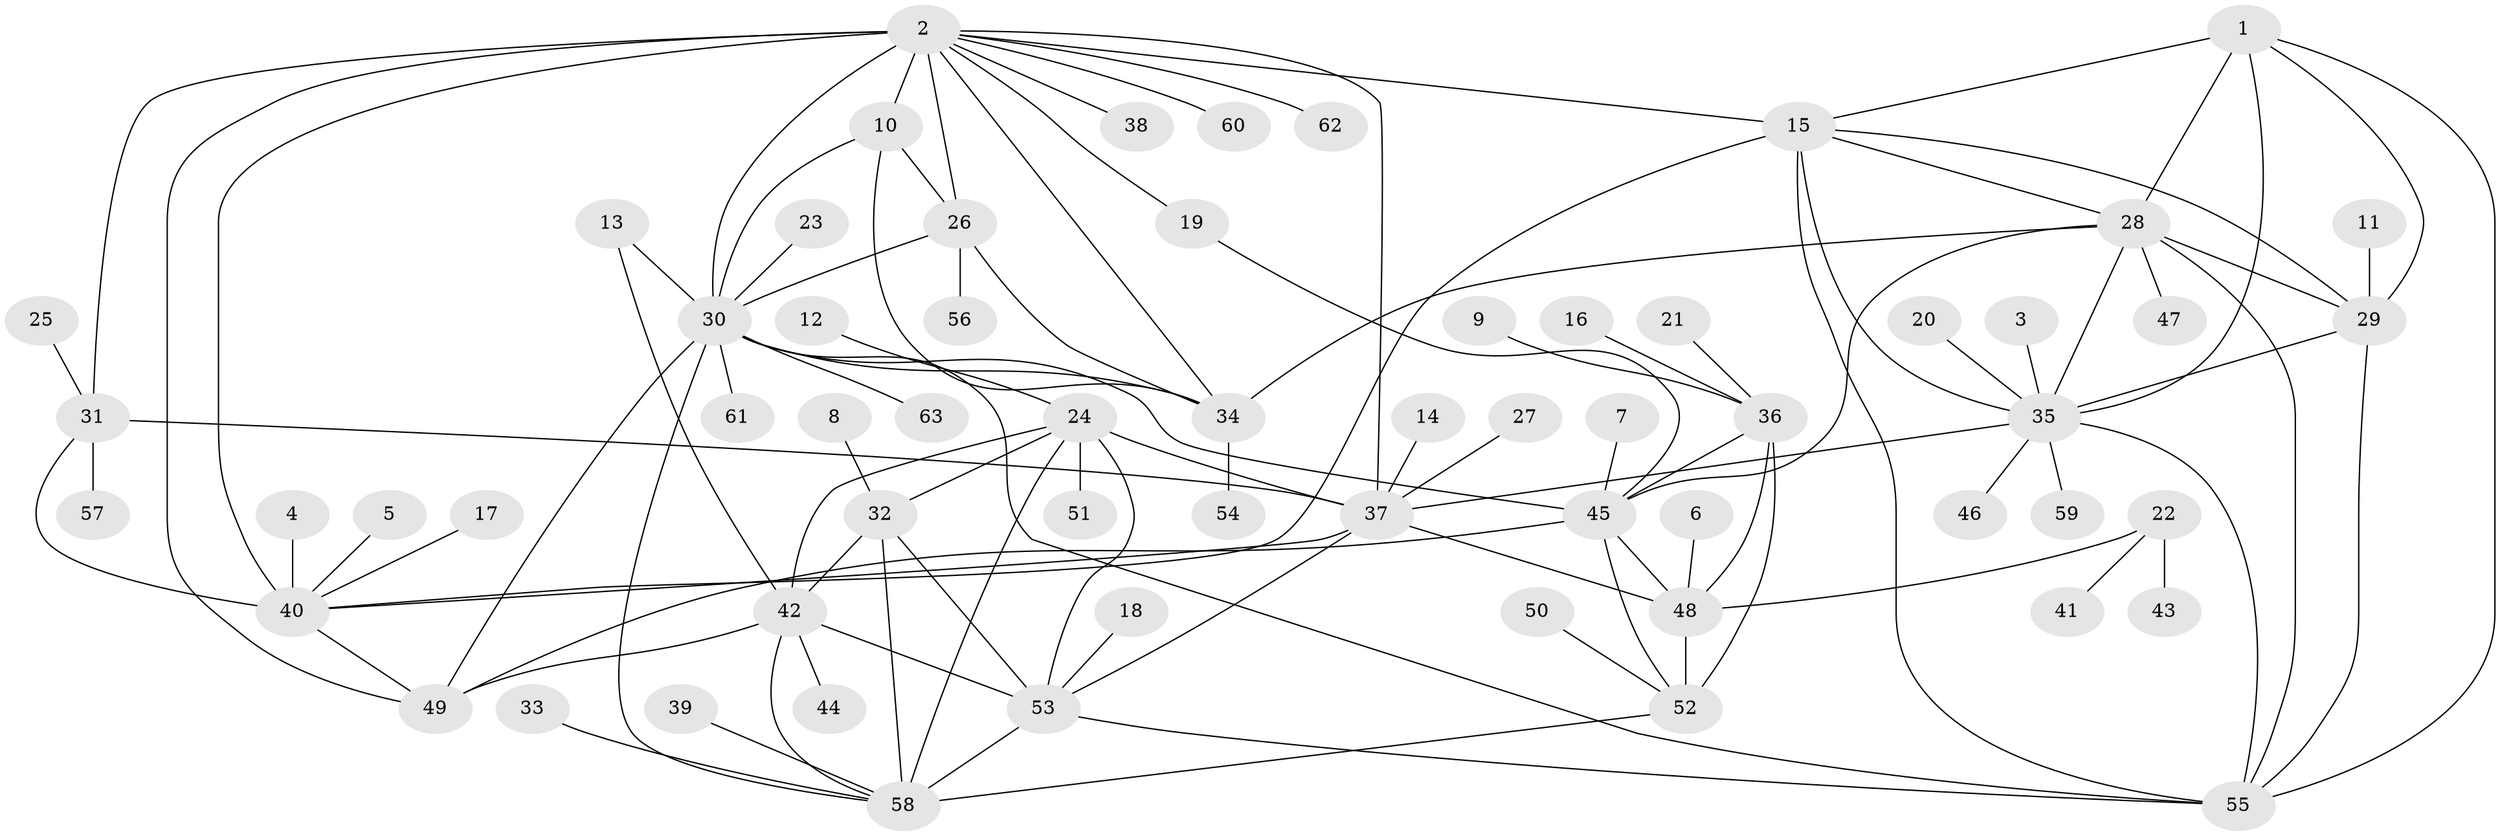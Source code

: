 // original degree distribution, {5: 0.024, 8: 0.032, 6: 0.024, 10: 0.04, 12: 0.016, 9: 0.056, 13: 0.008, 7: 0.032, 11: 0.008, 1: 0.592, 2: 0.112, 4: 0.024, 3: 0.032}
// Generated by graph-tools (version 1.1) at 2025/26/03/09/25 03:26:37]
// undirected, 63 vertices, 106 edges
graph export_dot {
graph [start="1"]
  node [color=gray90,style=filled];
  1;
  2;
  3;
  4;
  5;
  6;
  7;
  8;
  9;
  10;
  11;
  12;
  13;
  14;
  15;
  16;
  17;
  18;
  19;
  20;
  21;
  22;
  23;
  24;
  25;
  26;
  27;
  28;
  29;
  30;
  31;
  32;
  33;
  34;
  35;
  36;
  37;
  38;
  39;
  40;
  41;
  42;
  43;
  44;
  45;
  46;
  47;
  48;
  49;
  50;
  51;
  52;
  53;
  54;
  55;
  56;
  57;
  58;
  59;
  60;
  61;
  62;
  63;
  1 -- 15 [weight=1.0];
  1 -- 28 [weight=1.0];
  1 -- 29 [weight=1.0];
  1 -- 35 [weight=1.0];
  1 -- 55 [weight=1.0];
  2 -- 10 [weight=2.0];
  2 -- 15 [weight=1.0];
  2 -- 19 [weight=1.0];
  2 -- 26 [weight=2.0];
  2 -- 30 [weight=2.0];
  2 -- 31 [weight=2.0];
  2 -- 34 [weight=2.0];
  2 -- 37 [weight=2.0];
  2 -- 38 [weight=1.0];
  2 -- 40 [weight=4.0];
  2 -- 49 [weight=1.0];
  2 -- 60 [weight=1.0];
  2 -- 62 [weight=1.0];
  3 -- 35 [weight=1.0];
  4 -- 40 [weight=1.0];
  5 -- 40 [weight=1.0];
  6 -- 48 [weight=1.0];
  7 -- 45 [weight=1.0];
  8 -- 32 [weight=1.0];
  9 -- 36 [weight=1.0];
  10 -- 26 [weight=1.0];
  10 -- 30 [weight=1.0];
  10 -- 34 [weight=1.0];
  11 -- 29 [weight=1.0];
  12 -- 24 [weight=1.0];
  13 -- 30 [weight=1.0];
  13 -- 42 [weight=1.0];
  14 -- 37 [weight=1.0];
  15 -- 28 [weight=1.0];
  15 -- 29 [weight=1.0];
  15 -- 35 [weight=1.0];
  15 -- 40 [weight=1.0];
  15 -- 55 [weight=1.0];
  16 -- 36 [weight=1.0];
  17 -- 40 [weight=1.0];
  18 -- 53 [weight=1.0];
  19 -- 45 [weight=1.0];
  20 -- 35 [weight=1.0];
  21 -- 36 [weight=1.0];
  22 -- 41 [weight=1.0];
  22 -- 43 [weight=1.0];
  22 -- 48 [weight=1.0];
  23 -- 30 [weight=1.0];
  24 -- 32 [weight=1.0];
  24 -- 37 [weight=1.0];
  24 -- 42 [weight=1.0];
  24 -- 51 [weight=1.0];
  24 -- 53 [weight=1.0];
  24 -- 58 [weight=2.0];
  25 -- 31 [weight=1.0];
  26 -- 30 [weight=1.0];
  26 -- 34 [weight=1.0];
  26 -- 56 [weight=1.0];
  27 -- 37 [weight=1.0];
  28 -- 29 [weight=1.0];
  28 -- 34 [weight=1.0];
  28 -- 35 [weight=1.0];
  28 -- 45 [weight=1.0];
  28 -- 47 [weight=1.0];
  28 -- 55 [weight=1.0];
  29 -- 35 [weight=1.0];
  29 -- 55 [weight=1.0];
  30 -- 34 [weight=1.0];
  30 -- 45 [weight=1.0];
  30 -- 49 [weight=1.0];
  30 -- 55 [weight=1.0];
  30 -- 58 [weight=1.0];
  30 -- 61 [weight=1.0];
  30 -- 63 [weight=1.0];
  31 -- 37 [weight=1.0];
  31 -- 40 [weight=2.0];
  31 -- 57 [weight=1.0];
  32 -- 42 [weight=1.0];
  32 -- 53 [weight=1.0];
  32 -- 58 [weight=2.0];
  33 -- 58 [weight=1.0];
  34 -- 54 [weight=1.0];
  35 -- 37 [weight=1.0];
  35 -- 46 [weight=1.0];
  35 -- 55 [weight=1.0];
  35 -- 59 [weight=1.0];
  36 -- 45 [weight=1.0];
  36 -- 48 [weight=3.0];
  36 -- 52 [weight=1.0];
  37 -- 40 [weight=2.0];
  37 -- 48 [weight=1.0];
  37 -- 53 [weight=1.0];
  39 -- 58 [weight=1.0];
  40 -- 49 [weight=1.0];
  42 -- 44 [weight=1.0];
  42 -- 49 [weight=1.0];
  42 -- 53 [weight=1.0];
  42 -- 58 [weight=2.0];
  45 -- 48 [weight=3.0];
  45 -- 49 [weight=1.0];
  45 -- 52 [weight=1.0];
  48 -- 52 [weight=3.0];
  50 -- 52 [weight=1.0];
  52 -- 58 [weight=1.0];
  53 -- 55 [weight=1.0];
  53 -- 58 [weight=2.0];
}
